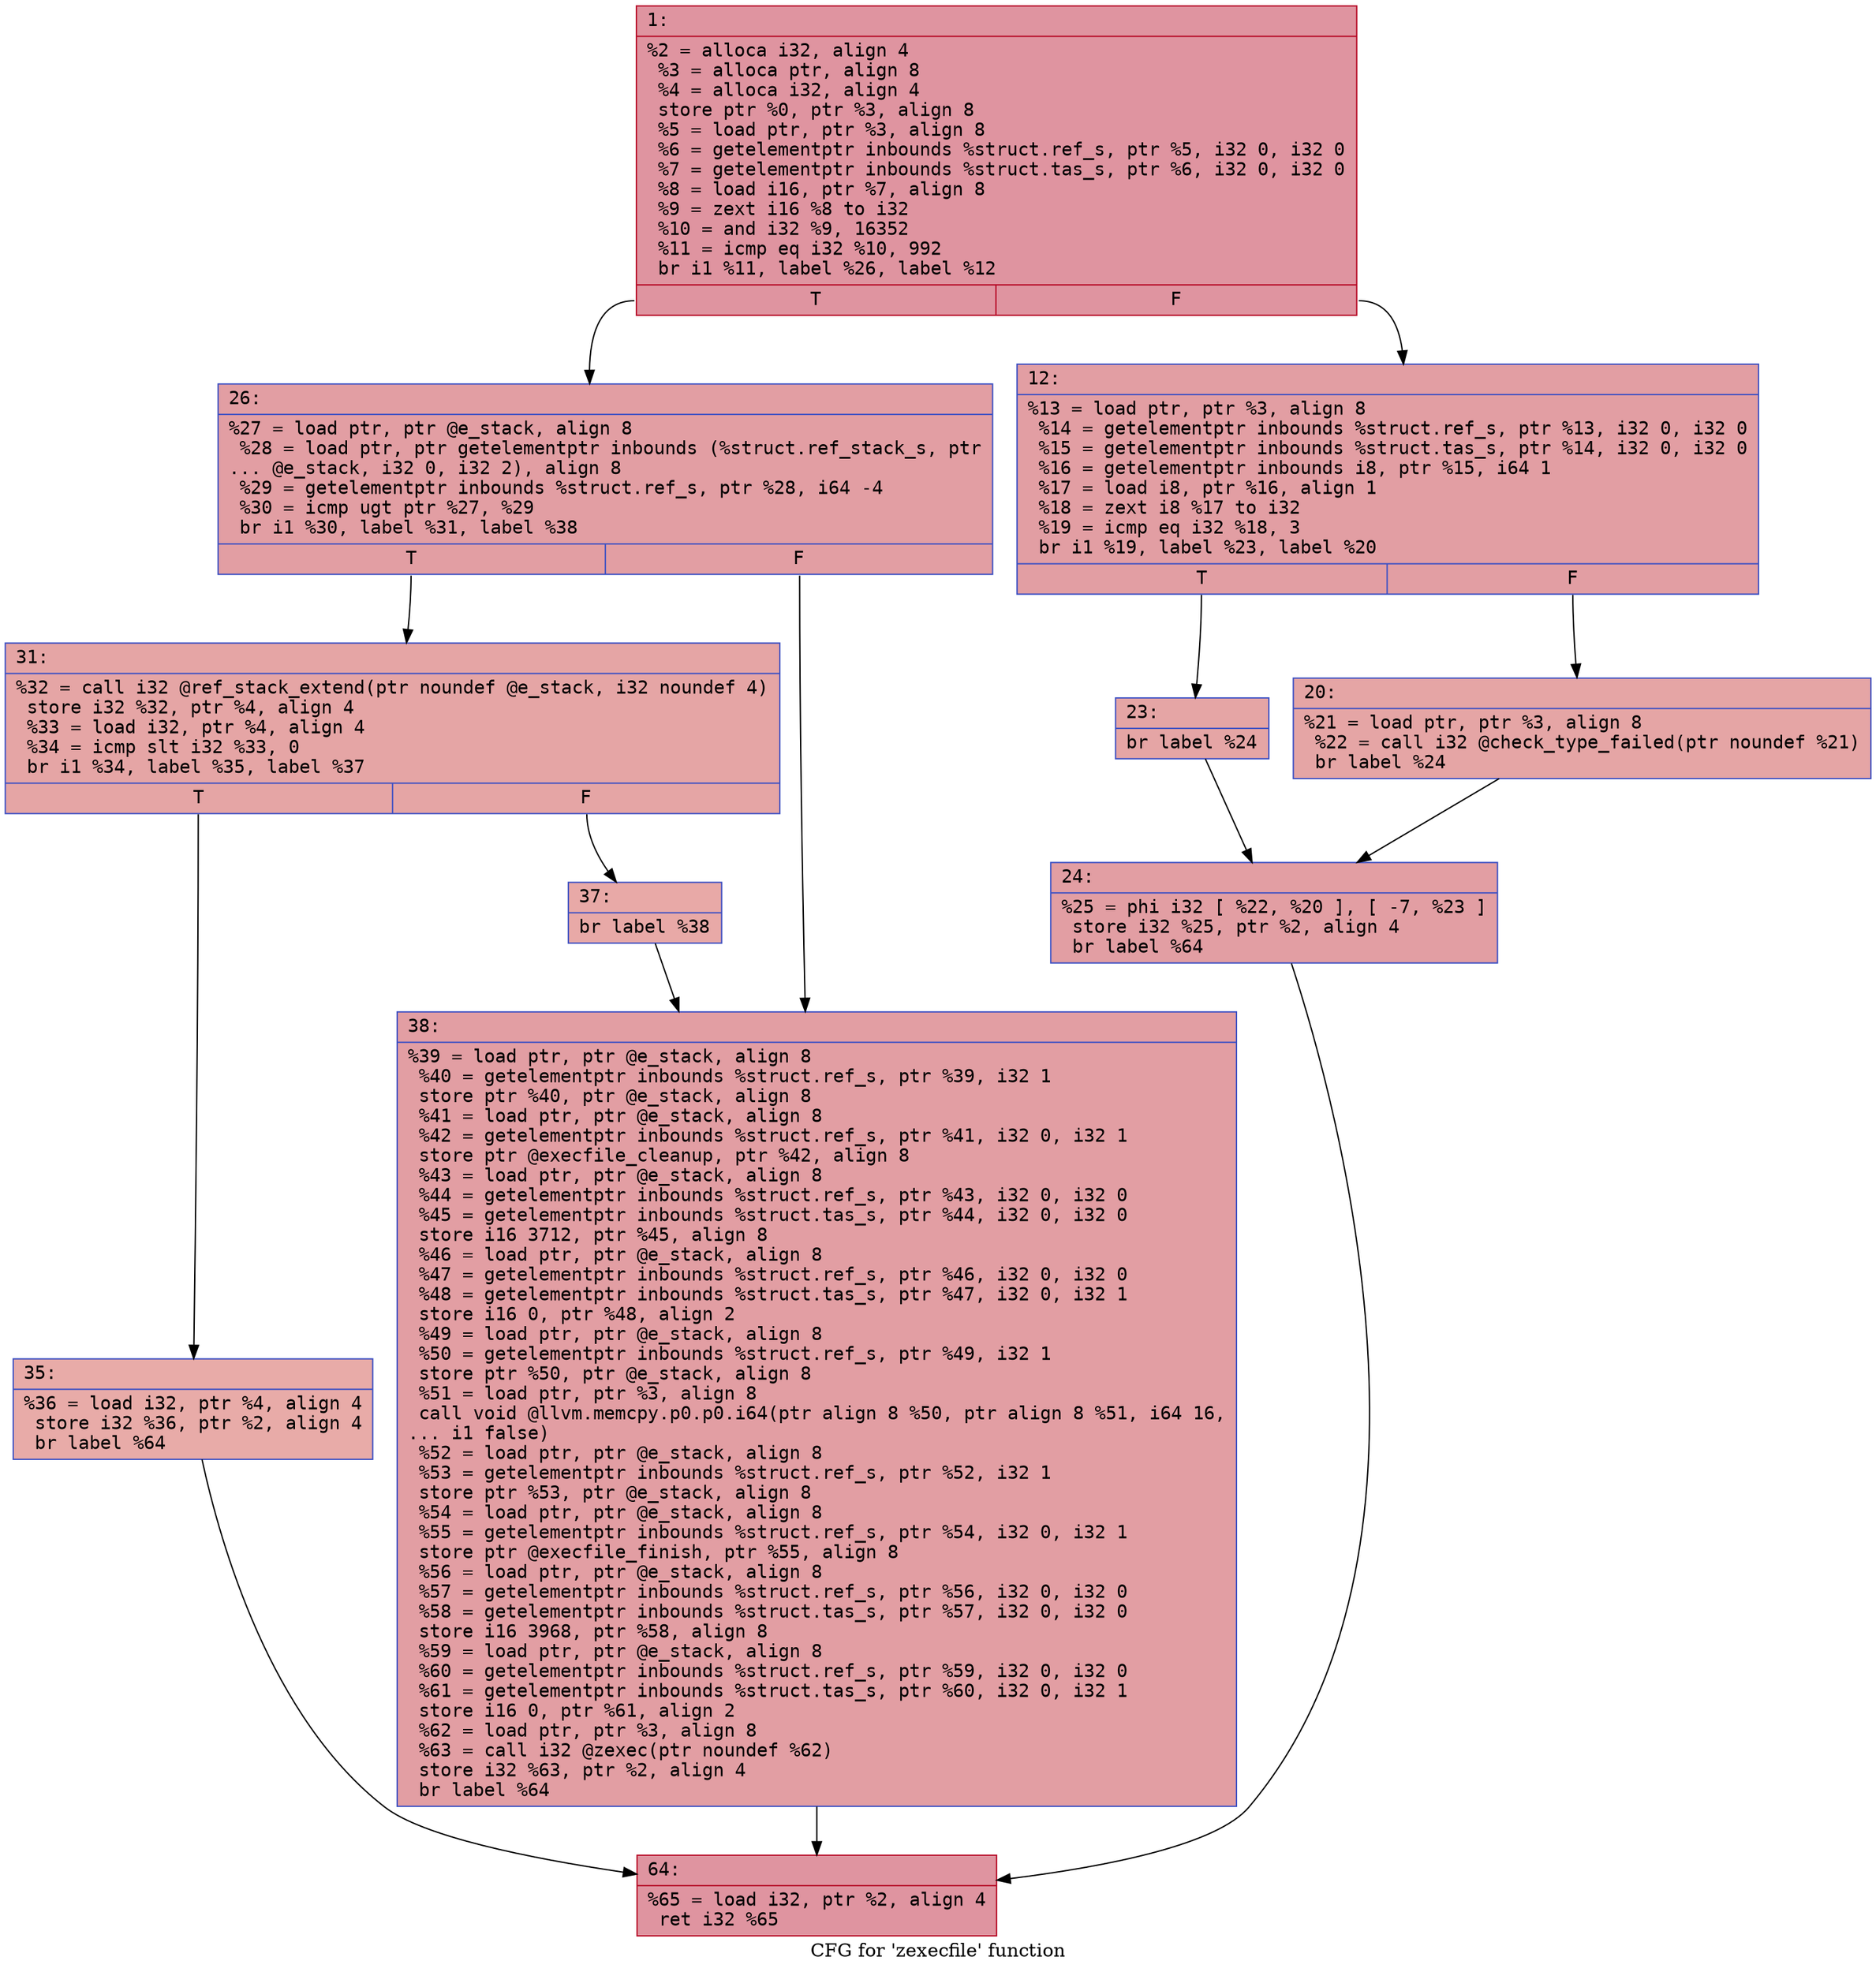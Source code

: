 digraph "CFG for 'zexecfile' function" {
	label="CFG for 'zexecfile' function";

	Node0x600002128640 [shape=record,color="#b70d28ff", style=filled, fillcolor="#b70d2870" fontname="Courier",label="{1:\l|  %2 = alloca i32, align 4\l  %3 = alloca ptr, align 8\l  %4 = alloca i32, align 4\l  store ptr %0, ptr %3, align 8\l  %5 = load ptr, ptr %3, align 8\l  %6 = getelementptr inbounds %struct.ref_s, ptr %5, i32 0, i32 0\l  %7 = getelementptr inbounds %struct.tas_s, ptr %6, i32 0, i32 0\l  %8 = load i16, ptr %7, align 8\l  %9 = zext i16 %8 to i32\l  %10 = and i32 %9, 16352\l  %11 = icmp eq i32 %10, 992\l  br i1 %11, label %26, label %12\l|{<s0>T|<s1>F}}"];
	Node0x600002128640:s0 -> Node0x6000021287d0[tooltip="1 -> 26\nProbability 50.00%" ];
	Node0x600002128640:s1 -> Node0x600002128690[tooltip="1 -> 12\nProbability 50.00%" ];
	Node0x600002128690 [shape=record,color="#3d50c3ff", style=filled, fillcolor="#be242e70" fontname="Courier",label="{12:\l|  %13 = load ptr, ptr %3, align 8\l  %14 = getelementptr inbounds %struct.ref_s, ptr %13, i32 0, i32 0\l  %15 = getelementptr inbounds %struct.tas_s, ptr %14, i32 0, i32 0\l  %16 = getelementptr inbounds i8, ptr %15, i64 1\l  %17 = load i8, ptr %16, align 1\l  %18 = zext i8 %17 to i32\l  %19 = icmp eq i32 %18, 3\l  br i1 %19, label %23, label %20\l|{<s0>T|<s1>F}}"];
	Node0x600002128690:s0 -> Node0x600002128730[tooltip="12 -> 23\nProbability 50.00%" ];
	Node0x600002128690:s1 -> Node0x6000021286e0[tooltip="12 -> 20\nProbability 50.00%" ];
	Node0x6000021286e0 [shape=record,color="#3d50c3ff", style=filled, fillcolor="#c5333470" fontname="Courier",label="{20:\l|  %21 = load ptr, ptr %3, align 8\l  %22 = call i32 @check_type_failed(ptr noundef %21)\l  br label %24\l}"];
	Node0x6000021286e0 -> Node0x600002128780[tooltip="20 -> 24\nProbability 100.00%" ];
	Node0x600002128730 [shape=record,color="#3d50c3ff", style=filled, fillcolor="#c5333470" fontname="Courier",label="{23:\l|  br label %24\l}"];
	Node0x600002128730 -> Node0x600002128780[tooltip="23 -> 24\nProbability 100.00%" ];
	Node0x600002128780 [shape=record,color="#3d50c3ff", style=filled, fillcolor="#be242e70" fontname="Courier",label="{24:\l|  %25 = phi i32 [ %22, %20 ], [ -7, %23 ]\l  store i32 %25, ptr %2, align 4\l  br label %64\l}"];
	Node0x600002128780 -> Node0x600002128960[tooltip="24 -> 64\nProbability 100.00%" ];
	Node0x6000021287d0 [shape=record,color="#3d50c3ff", style=filled, fillcolor="#be242e70" fontname="Courier",label="{26:\l|  %27 = load ptr, ptr @e_stack, align 8\l  %28 = load ptr, ptr getelementptr inbounds (%struct.ref_stack_s, ptr\l... @e_stack, i32 0, i32 2), align 8\l  %29 = getelementptr inbounds %struct.ref_s, ptr %28, i64 -4\l  %30 = icmp ugt ptr %27, %29\l  br i1 %30, label %31, label %38\l|{<s0>T|<s1>F}}"];
	Node0x6000021287d0:s0 -> Node0x600002128820[tooltip="26 -> 31\nProbability 50.00%" ];
	Node0x6000021287d0:s1 -> Node0x600002128910[tooltip="26 -> 38\nProbability 50.00%" ];
	Node0x600002128820 [shape=record,color="#3d50c3ff", style=filled, fillcolor="#c5333470" fontname="Courier",label="{31:\l|  %32 = call i32 @ref_stack_extend(ptr noundef @e_stack, i32 noundef 4)\l  store i32 %32, ptr %4, align 4\l  %33 = load i32, ptr %4, align 4\l  %34 = icmp slt i32 %33, 0\l  br i1 %34, label %35, label %37\l|{<s0>T|<s1>F}}"];
	Node0x600002128820:s0 -> Node0x600002128870[tooltip="31 -> 35\nProbability 37.50%" ];
	Node0x600002128820:s1 -> Node0x6000021288c0[tooltip="31 -> 37\nProbability 62.50%" ];
	Node0x600002128870 [shape=record,color="#3d50c3ff", style=filled, fillcolor="#cc403a70" fontname="Courier",label="{35:\l|  %36 = load i32, ptr %4, align 4\l  store i32 %36, ptr %2, align 4\l  br label %64\l}"];
	Node0x600002128870 -> Node0x600002128960[tooltip="35 -> 64\nProbability 100.00%" ];
	Node0x6000021288c0 [shape=record,color="#3d50c3ff", style=filled, fillcolor="#ca3b3770" fontname="Courier",label="{37:\l|  br label %38\l}"];
	Node0x6000021288c0 -> Node0x600002128910[tooltip="37 -> 38\nProbability 100.00%" ];
	Node0x600002128910 [shape=record,color="#3d50c3ff", style=filled, fillcolor="#be242e70" fontname="Courier",label="{38:\l|  %39 = load ptr, ptr @e_stack, align 8\l  %40 = getelementptr inbounds %struct.ref_s, ptr %39, i32 1\l  store ptr %40, ptr @e_stack, align 8\l  %41 = load ptr, ptr @e_stack, align 8\l  %42 = getelementptr inbounds %struct.ref_s, ptr %41, i32 0, i32 1\l  store ptr @execfile_cleanup, ptr %42, align 8\l  %43 = load ptr, ptr @e_stack, align 8\l  %44 = getelementptr inbounds %struct.ref_s, ptr %43, i32 0, i32 0\l  %45 = getelementptr inbounds %struct.tas_s, ptr %44, i32 0, i32 0\l  store i16 3712, ptr %45, align 8\l  %46 = load ptr, ptr @e_stack, align 8\l  %47 = getelementptr inbounds %struct.ref_s, ptr %46, i32 0, i32 0\l  %48 = getelementptr inbounds %struct.tas_s, ptr %47, i32 0, i32 1\l  store i16 0, ptr %48, align 2\l  %49 = load ptr, ptr @e_stack, align 8\l  %50 = getelementptr inbounds %struct.ref_s, ptr %49, i32 1\l  store ptr %50, ptr @e_stack, align 8\l  %51 = load ptr, ptr %3, align 8\l  call void @llvm.memcpy.p0.p0.i64(ptr align 8 %50, ptr align 8 %51, i64 16,\l... i1 false)\l  %52 = load ptr, ptr @e_stack, align 8\l  %53 = getelementptr inbounds %struct.ref_s, ptr %52, i32 1\l  store ptr %53, ptr @e_stack, align 8\l  %54 = load ptr, ptr @e_stack, align 8\l  %55 = getelementptr inbounds %struct.ref_s, ptr %54, i32 0, i32 1\l  store ptr @execfile_finish, ptr %55, align 8\l  %56 = load ptr, ptr @e_stack, align 8\l  %57 = getelementptr inbounds %struct.ref_s, ptr %56, i32 0, i32 0\l  %58 = getelementptr inbounds %struct.tas_s, ptr %57, i32 0, i32 0\l  store i16 3968, ptr %58, align 8\l  %59 = load ptr, ptr @e_stack, align 8\l  %60 = getelementptr inbounds %struct.ref_s, ptr %59, i32 0, i32 0\l  %61 = getelementptr inbounds %struct.tas_s, ptr %60, i32 0, i32 1\l  store i16 0, ptr %61, align 2\l  %62 = load ptr, ptr %3, align 8\l  %63 = call i32 @zexec(ptr noundef %62)\l  store i32 %63, ptr %2, align 4\l  br label %64\l}"];
	Node0x600002128910 -> Node0x600002128960[tooltip="38 -> 64\nProbability 100.00%" ];
	Node0x600002128960 [shape=record,color="#b70d28ff", style=filled, fillcolor="#b70d2870" fontname="Courier",label="{64:\l|  %65 = load i32, ptr %2, align 4\l  ret i32 %65\l}"];
}
